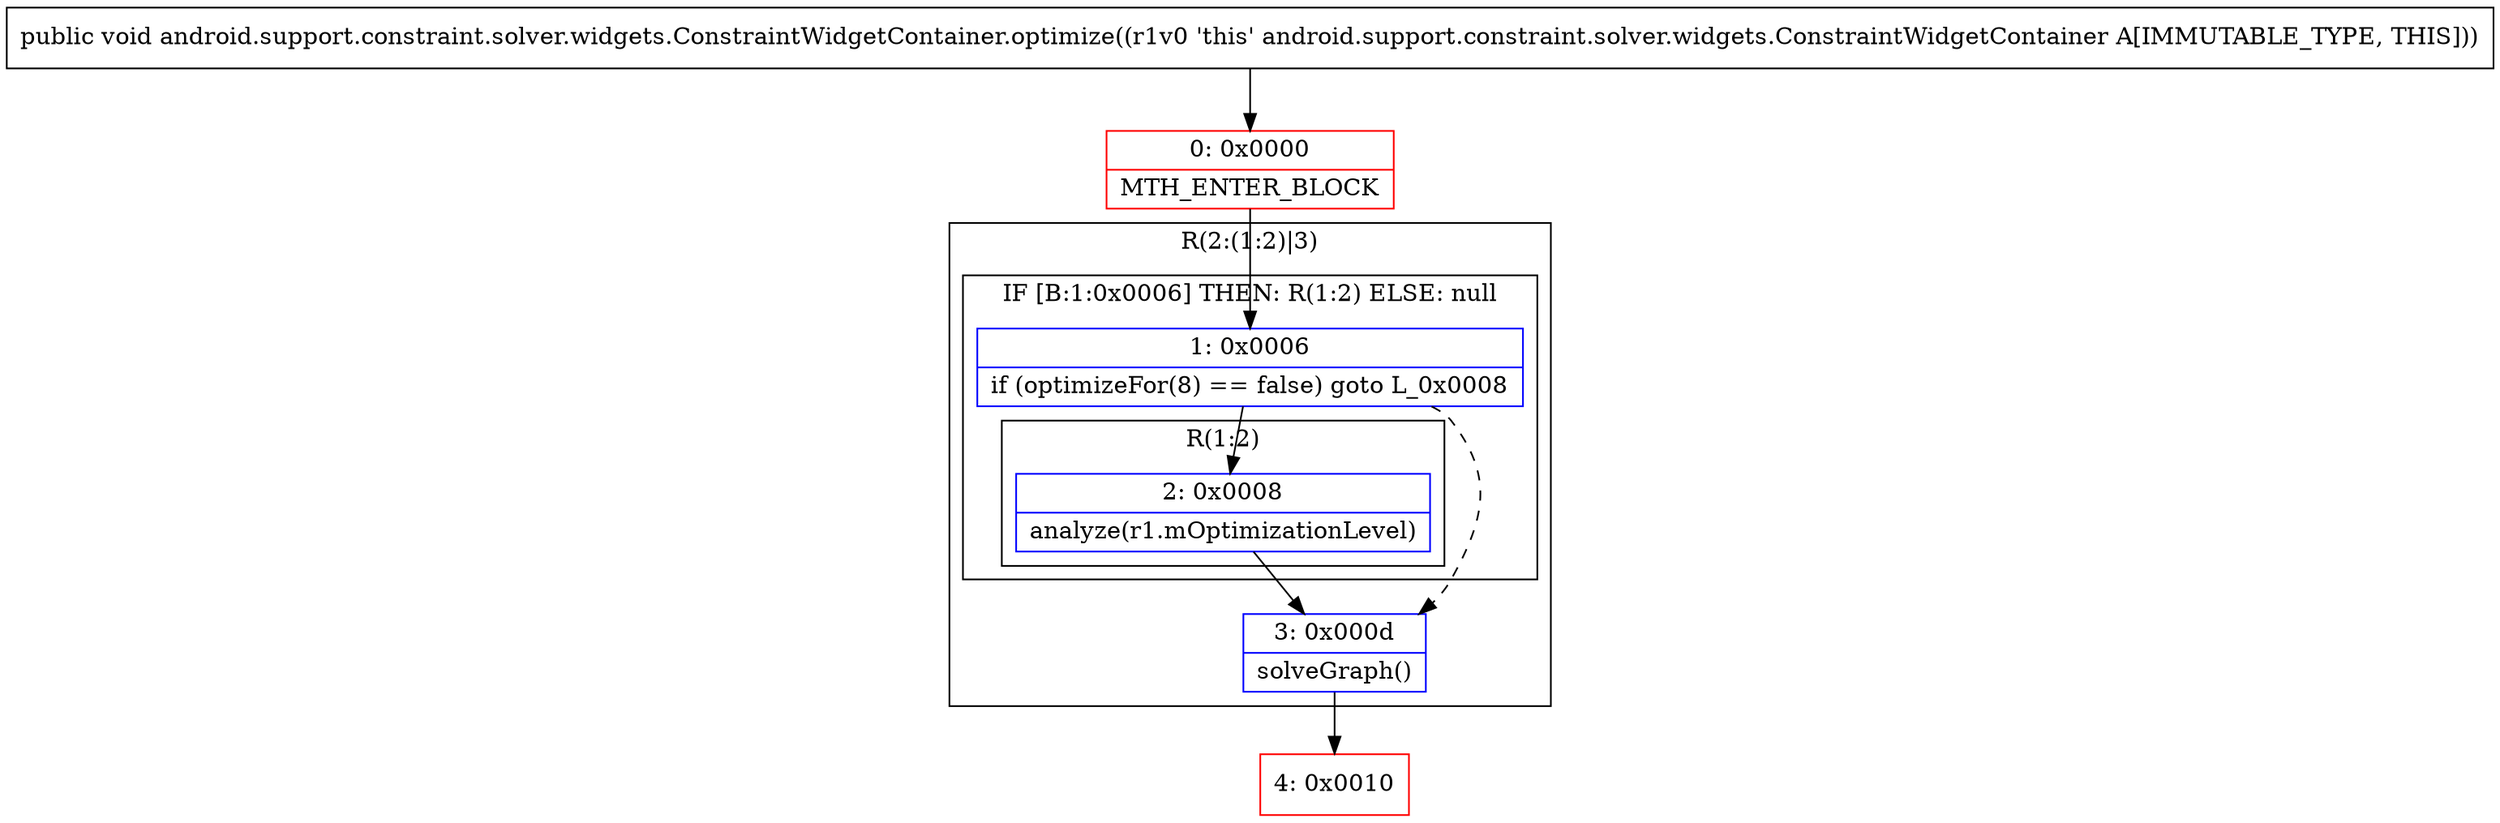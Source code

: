 digraph "CFG forandroid.support.constraint.solver.widgets.ConstraintWidgetContainer.optimize()V" {
subgraph cluster_Region_47023691 {
label = "R(2:(1:2)|3)";
node [shape=record,color=blue];
subgraph cluster_IfRegion_466020462 {
label = "IF [B:1:0x0006] THEN: R(1:2) ELSE: null";
node [shape=record,color=blue];
Node_1 [shape=record,label="{1\:\ 0x0006|if (optimizeFor(8) == false) goto L_0x0008\l}"];
subgraph cluster_Region_1252597862 {
label = "R(1:2)";
node [shape=record,color=blue];
Node_2 [shape=record,label="{2\:\ 0x0008|analyze(r1.mOptimizationLevel)\l}"];
}
}
Node_3 [shape=record,label="{3\:\ 0x000d|solveGraph()\l}"];
}
Node_0 [shape=record,color=red,label="{0\:\ 0x0000|MTH_ENTER_BLOCK\l}"];
Node_4 [shape=record,color=red,label="{4\:\ 0x0010}"];
MethodNode[shape=record,label="{public void android.support.constraint.solver.widgets.ConstraintWidgetContainer.optimize((r1v0 'this' android.support.constraint.solver.widgets.ConstraintWidgetContainer A[IMMUTABLE_TYPE, THIS])) }"];
MethodNode -> Node_0;
Node_1 -> Node_2;
Node_1 -> Node_3[style=dashed];
Node_2 -> Node_3;
Node_3 -> Node_4;
Node_0 -> Node_1;
}

